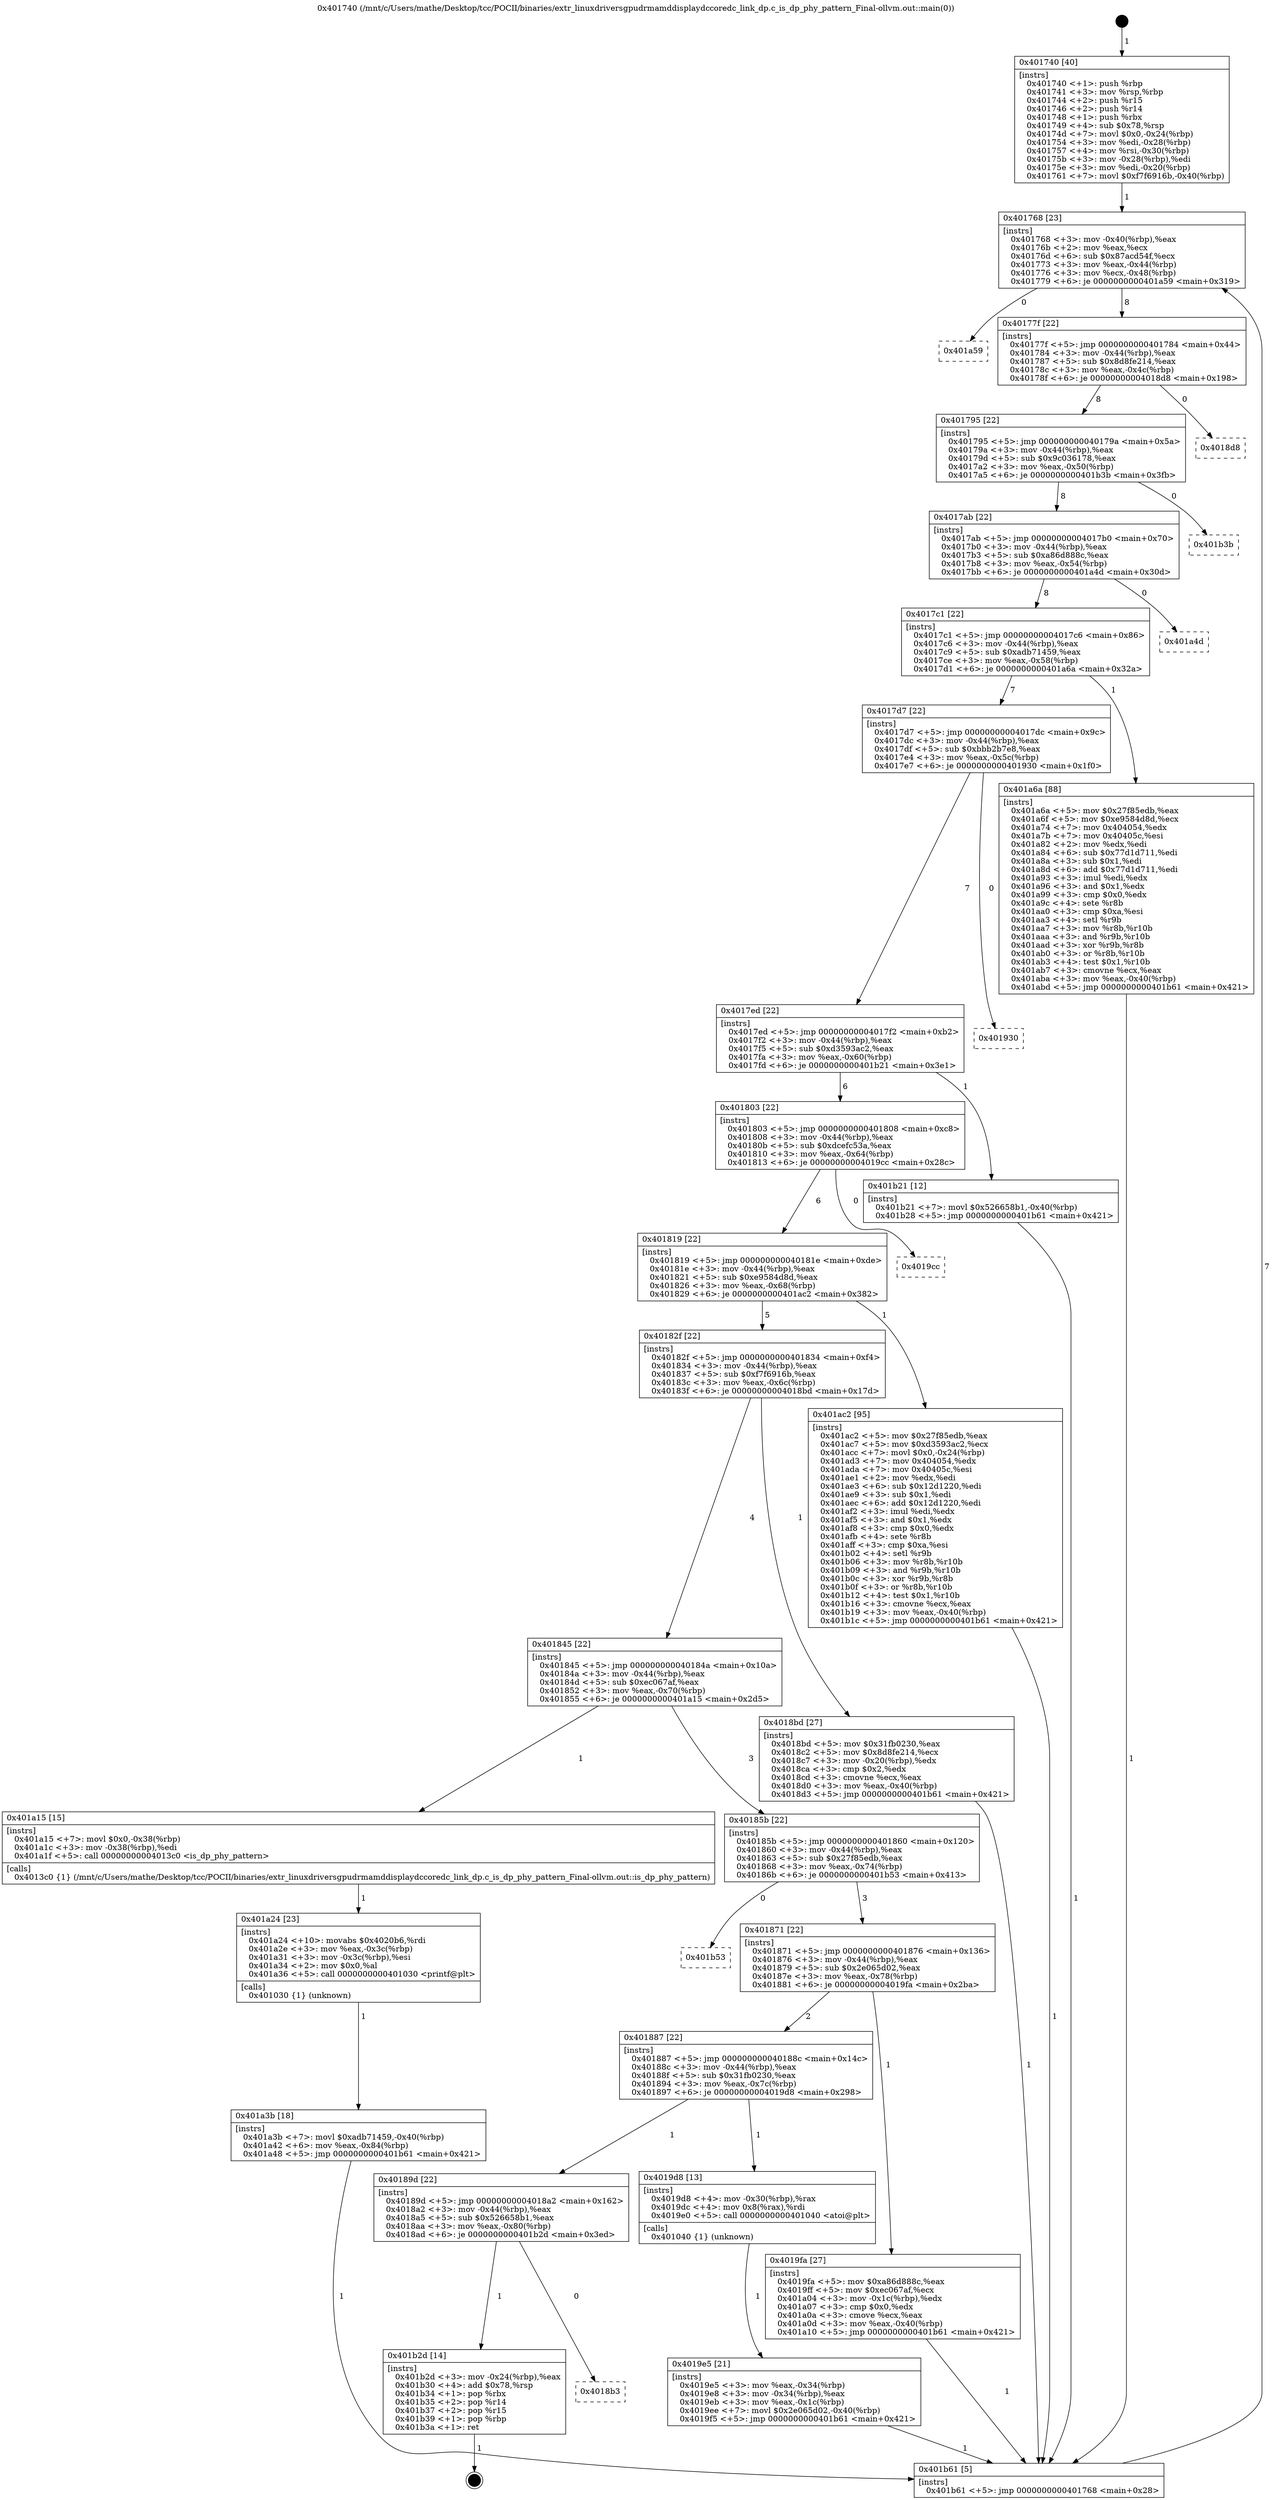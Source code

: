 digraph "0x401740" {
  label = "0x401740 (/mnt/c/Users/mathe/Desktop/tcc/POCII/binaries/extr_linuxdriversgpudrmamddisplaydccoredc_link_dp.c_is_dp_phy_pattern_Final-ollvm.out::main(0))"
  labelloc = "t"
  node[shape=record]

  Entry [label="",width=0.3,height=0.3,shape=circle,fillcolor=black,style=filled]
  "0x401768" [label="{
     0x401768 [23]\l
     | [instrs]\l
     &nbsp;&nbsp;0x401768 \<+3\>: mov -0x40(%rbp),%eax\l
     &nbsp;&nbsp;0x40176b \<+2\>: mov %eax,%ecx\l
     &nbsp;&nbsp;0x40176d \<+6\>: sub $0x87acd54f,%ecx\l
     &nbsp;&nbsp;0x401773 \<+3\>: mov %eax,-0x44(%rbp)\l
     &nbsp;&nbsp;0x401776 \<+3\>: mov %ecx,-0x48(%rbp)\l
     &nbsp;&nbsp;0x401779 \<+6\>: je 0000000000401a59 \<main+0x319\>\l
  }"]
  "0x401a59" [label="{
     0x401a59\l
  }", style=dashed]
  "0x40177f" [label="{
     0x40177f [22]\l
     | [instrs]\l
     &nbsp;&nbsp;0x40177f \<+5\>: jmp 0000000000401784 \<main+0x44\>\l
     &nbsp;&nbsp;0x401784 \<+3\>: mov -0x44(%rbp),%eax\l
     &nbsp;&nbsp;0x401787 \<+5\>: sub $0x8d8fe214,%eax\l
     &nbsp;&nbsp;0x40178c \<+3\>: mov %eax,-0x4c(%rbp)\l
     &nbsp;&nbsp;0x40178f \<+6\>: je 00000000004018d8 \<main+0x198\>\l
  }"]
  Exit [label="",width=0.3,height=0.3,shape=circle,fillcolor=black,style=filled,peripheries=2]
  "0x4018d8" [label="{
     0x4018d8\l
  }", style=dashed]
  "0x401795" [label="{
     0x401795 [22]\l
     | [instrs]\l
     &nbsp;&nbsp;0x401795 \<+5\>: jmp 000000000040179a \<main+0x5a\>\l
     &nbsp;&nbsp;0x40179a \<+3\>: mov -0x44(%rbp),%eax\l
     &nbsp;&nbsp;0x40179d \<+5\>: sub $0x9c036178,%eax\l
     &nbsp;&nbsp;0x4017a2 \<+3\>: mov %eax,-0x50(%rbp)\l
     &nbsp;&nbsp;0x4017a5 \<+6\>: je 0000000000401b3b \<main+0x3fb\>\l
  }"]
  "0x4018b3" [label="{
     0x4018b3\l
  }", style=dashed]
  "0x401b3b" [label="{
     0x401b3b\l
  }", style=dashed]
  "0x4017ab" [label="{
     0x4017ab [22]\l
     | [instrs]\l
     &nbsp;&nbsp;0x4017ab \<+5\>: jmp 00000000004017b0 \<main+0x70\>\l
     &nbsp;&nbsp;0x4017b0 \<+3\>: mov -0x44(%rbp),%eax\l
     &nbsp;&nbsp;0x4017b3 \<+5\>: sub $0xa86d888c,%eax\l
     &nbsp;&nbsp;0x4017b8 \<+3\>: mov %eax,-0x54(%rbp)\l
     &nbsp;&nbsp;0x4017bb \<+6\>: je 0000000000401a4d \<main+0x30d\>\l
  }"]
  "0x401b2d" [label="{
     0x401b2d [14]\l
     | [instrs]\l
     &nbsp;&nbsp;0x401b2d \<+3\>: mov -0x24(%rbp),%eax\l
     &nbsp;&nbsp;0x401b30 \<+4\>: add $0x78,%rsp\l
     &nbsp;&nbsp;0x401b34 \<+1\>: pop %rbx\l
     &nbsp;&nbsp;0x401b35 \<+2\>: pop %r14\l
     &nbsp;&nbsp;0x401b37 \<+2\>: pop %r15\l
     &nbsp;&nbsp;0x401b39 \<+1\>: pop %rbp\l
     &nbsp;&nbsp;0x401b3a \<+1\>: ret\l
  }"]
  "0x401a4d" [label="{
     0x401a4d\l
  }", style=dashed]
  "0x4017c1" [label="{
     0x4017c1 [22]\l
     | [instrs]\l
     &nbsp;&nbsp;0x4017c1 \<+5\>: jmp 00000000004017c6 \<main+0x86\>\l
     &nbsp;&nbsp;0x4017c6 \<+3\>: mov -0x44(%rbp),%eax\l
     &nbsp;&nbsp;0x4017c9 \<+5\>: sub $0xadb71459,%eax\l
     &nbsp;&nbsp;0x4017ce \<+3\>: mov %eax,-0x58(%rbp)\l
     &nbsp;&nbsp;0x4017d1 \<+6\>: je 0000000000401a6a \<main+0x32a\>\l
  }"]
  "0x401a3b" [label="{
     0x401a3b [18]\l
     | [instrs]\l
     &nbsp;&nbsp;0x401a3b \<+7\>: movl $0xadb71459,-0x40(%rbp)\l
     &nbsp;&nbsp;0x401a42 \<+6\>: mov %eax,-0x84(%rbp)\l
     &nbsp;&nbsp;0x401a48 \<+5\>: jmp 0000000000401b61 \<main+0x421\>\l
  }"]
  "0x401a6a" [label="{
     0x401a6a [88]\l
     | [instrs]\l
     &nbsp;&nbsp;0x401a6a \<+5\>: mov $0x27f85edb,%eax\l
     &nbsp;&nbsp;0x401a6f \<+5\>: mov $0xe9584d8d,%ecx\l
     &nbsp;&nbsp;0x401a74 \<+7\>: mov 0x404054,%edx\l
     &nbsp;&nbsp;0x401a7b \<+7\>: mov 0x40405c,%esi\l
     &nbsp;&nbsp;0x401a82 \<+2\>: mov %edx,%edi\l
     &nbsp;&nbsp;0x401a84 \<+6\>: sub $0x77d1d711,%edi\l
     &nbsp;&nbsp;0x401a8a \<+3\>: sub $0x1,%edi\l
     &nbsp;&nbsp;0x401a8d \<+6\>: add $0x77d1d711,%edi\l
     &nbsp;&nbsp;0x401a93 \<+3\>: imul %edi,%edx\l
     &nbsp;&nbsp;0x401a96 \<+3\>: and $0x1,%edx\l
     &nbsp;&nbsp;0x401a99 \<+3\>: cmp $0x0,%edx\l
     &nbsp;&nbsp;0x401a9c \<+4\>: sete %r8b\l
     &nbsp;&nbsp;0x401aa0 \<+3\>: cmp $0xa,%esi\l
     &nbsp;&nbsp;0x401aa3 \<+4\>: setl %r9b\l
     &nbsp;&nbsp;0x401aa7 \<+3\>: mov %r8b,%r10b\l
     &nbsp;&nbsp;0x401aaa \<+3\>: and %r9b,%r10b\l
     &nbsp;&nbsp;0x401aad \<+3\>: xor %r9b,%r8b\l
     &nbsp;&nbsp;0x401ab0 \<+3\>: or %r8b,%r10b\l
     &nbsp;&nbsp;0x401ab3 \<+4\>: test $0x1,%r10b\l
     &nbsp;&nbsp;0x401ab7 \<+3\>: cmovne %ecx,%eax\l
     &nbsp;&nbsp;0x401aba \<+3\>: mov %eax,-0x40(%rbp)\l
     &nbsp;&nbsp;0x401abd \<+5\>: jmp 0000000000401b61 \<main+0x421\>\l
  }"]
  "0x4017d7" [label="{
     0x4017d7 [22]\l
     | [instrs]\l
     &nbsp;&nbsp;0x4017d7 \<+5\>: jmp 00000000004017dc \<main+0x9c\>\l
     &nbsp;&nbsp;0x4017dc \<+3\>: mov -0x44(%rbp),%eax\l
     &nbsp;&nbsp;0x4017df \<+5\>: sub $0xbbb2b7e8,%eax\l
     &nbsp;&nbsp;0x4017e4 \<+3\>: mov %eax,-0x5c(%rbp)\l
     &nbsp;&nbsp;0x4017e7 \<+6\>: je 0000000000401930 \<main+0x1f0\>\l
  }"]
  "0x401a24" [label="{
     0x401a24 [23]\l
     | [instrs]\l
     &nbsp;&nbsp;0x401a24 \<+10\>: movabs $0x4020b6,%rdi\l
     &nbsp;&nbsp;0x401a2e \<+3\>: mov %eax,-0x3c(%rbp)\l
     &nbsp;&nbsp;0x401a31 \<+3\>: mov -0x3c(%rbp),%esi\l
     &nbsp;&nbsp;0x401a34 \<+2\>: mov $0x0,%al\l
     &nbsp;&nbsp;0x401a36 \<+5\>: call 0000000000401030 \<printf@plt\>\l
     | [calls]\l
     &nbsp;&nbsp;0x401030 \{1\} (unknown)\l
  }"]
  "0x401930" [label="{
     0x401930\l
  }", style=dashed]
  "0x4017ed" [label="{
     0x4017ed [22]\l
     | [instrs]\l
     &nbsp;&nbsp;0x4017ed \<+5\>: jmp 00000000004017f2 \<main+0xb2\>\l
     &nbsp;&nbsp;0x4017f2 \<+3\>: mov -0x44(%rbp),%eax\l
     &nbsp;&nbsp;0x4017f5 \<+5\>: sub $0xd3593ac2,%eax\l
     &nbsp;&nbsp;0x4017fa \<+3\>: mov %eax,-0x60(%rbp)\l
     &nbsp;&nbsp;0x4017fd \<+6\>: je 0000000000401b21 \<main+0x3e1\>\l
  }"]
  "0x4019e5" [label="{
     0x4019e5 [21]\l
     | [instrs]\l
     &nbsp;&nbsp;0x4019e5 \<+3\>: mov %eax,-0x34(%rbp)\l
     &nbsp;&nbsp;0x4019e8 \<+3\>: mov -0x34(%rbp),%eax\l
     &nbsp;&nbsp;0x4019eb \<+3\>: mov %eax,-0x1c(%rbp)\l
     &nbsp;&nbsp;0x4019ee \<+7\>: movl $0x2e065d02,-0x40(%rbp)\l
     &nbsp;&nbsp;0x4019f5 \<+5\>: jmp 0000000000401b61 \<main+0x421\>\l
  }"]
  "0x401b21" [label="{
     0x401b21 [12]\l
     | [instrs]\l
     &nbsp;&nbsp;0x401b21 \<+7\>: movl $0x526658b1,-0x40(%rbp)\l
     &nbsp;&nbsp;0x401b28 \<+5\>: jmp 0000000000401b61 \<main+0x421\>\l
  }"]
  "0x401803" [label="{
     0x401803 [22]\l
     | [instrs]\l
     &nbsp;&nbsp;0x401803 \<+5\>: jmp 0000000000401808 \<main+0xc8\>\l
     &nbsp;&nbsp;0x401808 \<+3\>: mov -0x44(%rbp),%eax\l
     &nbsp;&nbsp;0x40180b \<+5\>: sub $0xdcefc53a,%eax\l
     &nbsp;&nbsp;0x401810 \<+3\>: mov %eax,-0x64(%rbp)\l
     &nbsp;&nbsp;0x401813 \<+6\>: je 00000000004019cc \<main+0x28c\>\l
  }"]
  "0x40189d" [label="{
     0x40189d [22]\l
     | [instrs]\l
     &nbsp;&nbsp;0x40189d \<+5\>: jmp 00000000004018a2 \<main+0x162\>\l
     &nbsp;&nbsp;0x4018a2 \<+3\>: mov -0x44(%rbp),%eax\l
     &nbsp;&nbsp;0x4018a5 \<+5\>: sub $0x526658b1,%eax\l
     &nbsp;&nbsp;0x4018aa \<+3\>: mov %eax,-0x80(%rbp)\l
     &nbsp;&nbsp;0x4018ad \<+6\>: je 0000000000401b2d \<main+0x3ed\>\l
  }"]
  "0x4019cc" [label="{
     0x4019cc\l
  }", style=dashed]
  "0x401819" [label="{
     0x401819 [22]\l
     | [instrs]\l
     &nbsp;&nbsp;0x401819 \<+5\>: jmp 000000000040181e \<main+0xde\>\l
     &nbsp;&nbsp;0x40181e \<+3\>: mov -0x44(%rbp),%eax\l
     &nbsp;&nbsp;0x401821 \<+5\>: sub $0xe9584d8d,%eax\l
     &nbsp;&nbsp;0x401826 \<+3\>: mov %eax,-0x68(%rbp)\l
     &nbsp;&nbsp;0x401829 \<+6\>: je 0000000000401ac2 \<main+0x382\>\l
  }"]
  "0x4019d8" [label="{
     0x4019d8 [13]\l
     | [instrs]\l
     &nbsp;&nbsp;0x4019d8 \<+4\>: mov -0x30(%rbp),%rax\l
     &nbsp;&nbsp;0x4019dc \<+4\>: mov 0x8(%rax),%rdi\l
     &nbsp;&nbsp;0x4019e0 \<+5\>: call 0000000000401040 \<atoi@plt\>\l
     | [calls]\l
     &nbsp;&nbsp;0x401040 \{1\} (unknown)\l
  }"]
  "0x401ac2" [label="{
     0x401ac2 [95]\l
     | [instrs]\l
     &nbsp;&nbsp;0x401ac2 \<+5\>: mov $0x27f85edb,%eax\l
     &nbsp;&nbsp;0x401ac7 \<+5\>: mov $0xd3593ac2,%ecx\l
     &nbsp;&nbsp;0x401acc \<+7\>: movl $0x0,-0x24(%rbp)\l
     &nbsp;&nbsp;0x401ad3 \<+7\>: mov 0x404054,%edx\l
     &nbsp;&nbsp;0x401ada \<+7\>: mov 0x40405c,%esi\l
     &nbsp;&nbsp;0x401ae1 \<+2\>: mov %edx,%edi\l
     &nbsp;&nbsp;0x401ae3 \<+6\>: sub $0x12d1220,%edi\l
     &nbsp;&nbsp;0x401ae9 \<+3\>: sub $0x1,%edi\l
     &nbsp;&nbsp;0x401aec \<+6\>: add $0x12d1220,%edi\l
     &nbsp;&nbsp;0x401af2 \<+3\>: imul %edi,%edx\l
     &nbsp;&nbsp;0x401af5 \<+3\>: and $0x1,%edx\l
     &nbsp;&nbsp;0x401af8 \<+3\>: cmp $0x0,%edx\l
     &nbsp;&nbsp;0x401afb \<+4\>: sete %r8b\l
     &nbsp;&nbsp;0x401aff \<+3\>: cmp $0xa,%esi\l
     &nbsp;&nbsp;0x401b02 \<+4\>: setl %r9b\l
     &nbsp;&nbsp;0x401b06 \<+3\>: mov %r8b,%r10b\l
     &nbsp;&nbsp;0x401b09 \<+3\>: and %r9b,%r10b\l
     &nbsp;&nbsp;0x401b0c \<+3\>: xor %r9b,%r8b\l
     &nbsp;&nbsp;0x401b0f \<+3\>: or %r8b,%r10b\l
     &nbsp;&nbsp;0x401b12 \<+4\>: test $0x1,%r10b\l
     &nbsp;&nbsp;0x401b16 \<+3\>: cmovne %ecx,%eax\l
     &nbsp;&nbsp;0x401b19 \<+3\>: mov %eax,-0x40(%rbp)\l
     &nbsp;&nbsp;0x401b1c \<+5\>: jmp 0000000000401b61 \<main+0x421\>\l
  }"]
  "0x40182f" [label="{
     0x40182f [22]\l
     | [instrs]\l
     &nbsp;&nbsp;0x40182f \<+5\>: jmp 0000000000401834 \<main+0xf4\>\l
     &nbsp;&nbsp;0x401834 \<+3\>: mov -0x44(%rbp),%eax\l
     &nbsp;&nbsp;0x401837 \<+5\>: sub $0xf7f6916b,%eax\l
     &nbsp;&nbsp;0x40183c \<+3\>: mov %eax,-0x6c(%rbp)\l
     &nbsp;&nbsp;0x40183f \<+6\>: je 00000000004018bd \<main+0x17d\>\l
  }"]
  "0x401887" [label="{
     0x401887 [22]\l
     | [instrs]\l
     &nbsp;&nbsp;0x401887 \<+5\>: jmp 000000000040188c \<main+0x14c\>\l
     &nbsp;&nbsp;0x40188c \<+3\>: mov -0x44(%rbp),%eax\l
     &nbsp;&nbsp;0x40188f \<+5\>: sub $0x31fb0230,%eax\l
     &nbsp;&nbsp;0x401894 \<+3\>: mov %eax,-0x7c(%rbp)\l
     &nbsp;&nbsp;0x401897 \<+6\>: je 00000000004019d8 \<main+0x298\>\l
  }"]
  "0x4018bd" [label="{
     0x4018bd [27]\l
     | [instrs]\l
     &nbsp;&nbsp;0x4018bd \<+5\>: mov $0x31fb0230,%eax\l
     &nbsp;&nbsp;0x4018c2 \<+5\>: mov $0x8d8fe214,%ecx\l
     &nbsp;&nbsp;0x4018c7 \<+3\>: mov -0x20(%rbp),%edx\l
     &nbsp;&nbsp;0x4018ca \<+3\>: cmp $0x2,%edx\l
     &nbsp;&nbsp;0x4018cd \<+3\>: cmovne %ecx,%eax\l
     &nbsp;&nbsp;0x4018d0 \<+3\>: mov %eax,-0x40(%rbp)\l
     &nbsp;&nbsp;0x4018d3 \<+5\>: jmp 0000000000401b61 \<main+0x421\>\l
  }"]
  "0x401845" [label="{
     0x401845 [22]\l
     | [instrs]\l
     &nbsp;&nbsp;0x401845 \<+5\>: jmp 000000000040184a \<main+0x10a\>\l
     &nbsp;&nbsp;0x40184a \<+3\>: mov -0x44(%rbp),%eax\l
     &nbsp;&nbsp;0x40184d \<+5\>: sub $0xec067af,%eax\l
     &nbsp;&nbsp;0x401852 \<+3\>: mov %eax,-0x70(%rbp)\l
     &nbsp;&nbsp;0x401855 \<+6\>: je 0000000000401a15 \<main+0x2d5\>\l
  }"]
  "0x401b61" [label="{
     0x401b61 [5]\l
     | [instrs]\l
     &nbsp;&nbsp;0x401b61 \<+5\>: jmp 0000000000401768 \<main+0x28\>\l
  }"]
  "0x401740" [label="{
     0x401740 [40]\l
     | [instrs]\l
     &nbsp;&nbsp;0x401740 \<+1\>: push %rbp\l
     &nbsp;&nbsp;0x401741 \<+3\>: mov %rsp,%rbp\l
     &nbsp;&nbsp;0x401744 \<+2\>: push %r15\l
     &nbsp;&nbsp;0x401746 \<+2\>: push %r14\l
     &nbsp;&nbsp;0x401748 \<+1\>: push %rbx\l
     &nbsp;&nbsp;0x401749 \<+4\>: sub $0x78,%rsp\l
     &nbsp;&nbsp;0x40174d \<+7\>: movl $0x0,-0x24(%rbp)\l
     &nbsp;&nbsp;0x401754 \<+3\>: mov %edi,-0x28(%rbp)\l
     &nbsp;&nbsp;0x401757 \<+4\>: mov %rsi,-0x30(%rbp)\l
     &nbsp;&nbsp;0x40175b \<+3\>: mov -0x28(%rbp),%edi\l
     &nbsp;&nbsp;0x40175e \<+3\>: mov %edi,-0x20(%rbp)\l
     &nbsp;&nbsp;0x401761 \<+7\>: movl $0xf7f6916b,-0x40(%rbp)\l
  }"]
  "0x4019fa" [label="{
     0x4019fa [27]\l
     | [instrs]\l
     &nbsp;&nbsp;0x4019fa \<+5\>: mov $0xa86d888c,%eax\l
     &nbsp;&nbsp;0x4019ff \<+5\>: mov $0xec067af,%ecx\l
     &nbsp;&nbsp;0x401a04 \<+3\>: mov -0x1c(%rbp),%edx\l
     &nbsp;&nbsp;0x401a07 \<+3\>: cmp $0x0,%edx\l
     &nbsp;&nbsp;0x401a0a \<+3\>: cmove %ecx,%eax\l
     &nbsp;&nbsp;0x401a0d \<+3\>: mov %eax,-0x40(%rbp)\l
     &nbsp;&nbsp;0x401a10 \<+5\>: jmp 0000000000401b61 \<main+0x421\>\l
  }"]
  "0x401a15" [label="{
     0x401a15 [15]\l
     | [instrs]\l
     &nbsp;&nbsp;0x401a15 \<+7\>: movl $0x0,-0x38(%rbp)\l
     &nbsp;&nbsp;0x401a1c \<+3\>: mov -0x38(%rbp),%edi\l
     &nbsp;&nbsp;0x401a1f \<+5\>: call 00000000004013c0 \<is_dp_phy_pattern\>\l
     | [calls]\l
     &nbsp;&nbsp;0x4013c0 \{1\} (/mnt/c/Users/mathe/Desktop/tcc/POCII/binaries/extr_linuxdriversgpudrmamddisplaydccoredc_link_dp.c_is_dp_phy_pattern_Final-ollvm.out::is_dp_phy_pattern)\l
  }"]
  "0x40185b" [label="{
     0x40185b [22]\l
     | [instrs]\l
     &nbsp;&nbsp;0x40185b \<+5\>: jmp 0000000000401860 \<main+0x120\>\l
     &nbsp;&nbsp;0x401860 \<+3\>: mov -0x44(%rbp),%eax\l
     &nbsp;&nbsp;0x401863 \<+5\>: sub $0x27f85edb,%eax\l
     &nbsp;&nbsp;0x401868 \<+3\>: mov %eax,-0x74(%rbp)\l
     &nbsp;&nbsp;0x40186b \<+6\>: je 0000000000401b53 \<main+0x413\>\l
  }"]
  "0x401871" [label="{
     0x401871 [22]\l
     | [instrs]\l
     &nbsp;&nbsp;0x401871 \<+5\>: jmp 0000000000401876 \<main+0x136\>\l
     &nbsp;&nbsp;0x401876 \<+3\>: mov -0x44(%rbp),%eax\l
     &nbsp;&nbsp;0x401879 \<+5\>: sub $0x2e065d02,%eax\l
     &nbsp;&nbsp;0x40187e \<+3\>: mov %eax,-0x78(%rbp)\l
     &nbsp;&nbsp;0x401881 \<+6\>: je 00000000004019fa \<main+0x2ba\>\l
  }"]
  "0x401b53" [label="{
     0x401b53\l
  }", style=dashed]
  Entry -> "0x401740" [label=" 1"]
  "0x401768" -> "0x401a59" [label=" 0"]
  "0x401768" -> "0x40177f" [label=" 8"]
  "0x401b2d" -> Exit [label=" 1"]
  "0x40177f" -> "0x4018d8" [label=" 0"]
  "0x40177f" -> "0x401795" [label=" 8"]
  "0x40189d" -> "0x4018b3" [label=" 0"]
  "0x401795" -> "0x401b3b" [label=" 0"]
  "0x401795" -> "0x4017ab" [label=" 8"]
  "0x40189d" -> "0x401b2d" [label=" 1"]
  "0x4017ab" -> "0x401a4d" [label=" 0"]
  "0x4017ab" -> "0x4017c1" [label=" 8"]
  "0x401b21" -> "0x401b61" [label=" 1"]
  "0x4017c1" -> "0x401a6a" [label=" 1"]
  "0x4017c1" -> "0x4017d7" [label=" 7"]
  "0x401ac2" -> "0x401b61" [label=" 1"]
  "0x4017d7" -> "0x401930" [label=" 0"]
  "0x4017d7" -> "0x4017ed" [label=" 7"]
  "0x401a6a" -> "0x401b61" [label=" 1"]
  "0x4017ed" -> "0x401b21" [label=" 1"]
  "0x4017ed" -> "0x401803" [label=" 6"]
  "0x401a3b" -> "0x401b61" [label=" 1"]
  "0x401803" -> "0x4019cc" [label=" 0"]
  "0x401803" -> "0x401819" [label=" 6"]
  "0x401a24" -> "0x401a3b" [label=" 1"]
  "0x401819" -> "0x401ac2" [label=" 1"]
  "0x401819" -> "0x40182f" [label=" 5"]
  "0x401a15" -> "0x401a24" [label=" 1"]
  "0x40182f" -> "0x4018bd" [label=" 1"]
  "0x40182f" -> "0x401845" [label=" 4"]
  "0x4018bd" -> "0x401b61" [label=" 1"]
  "0x401740" -> "0x401768" [label=" 1"]
  "0x401b61" -> "0x401768" [label=" 7"]
  "0x4019e5" -> "0x401b61" [label=" 1"]
  "0x401845" -> "0x401a15" [label=" 1"]
  "0x401845" -> "0x40185b" [label=" 3"]
  "0x4019d8" -> "0x4019e5" [label=" 1"]
  "0x40185b" -> "0x401b53" [label=" 0"]
  "0x40185b" -> "0x401871" [label=" 3"]
  "0x401887" -> "0x40189d" [label=" 1"]
  "0x401871" -> "0x4019fa" [label=" 1"]
  "0x401871" -> "0x401887" [label=" 2"]
  "0x4019fa" -> "0x401b61" [label=" 1"]
  "0x401887" -> "0x4019d8" [label=" 1"]
}
